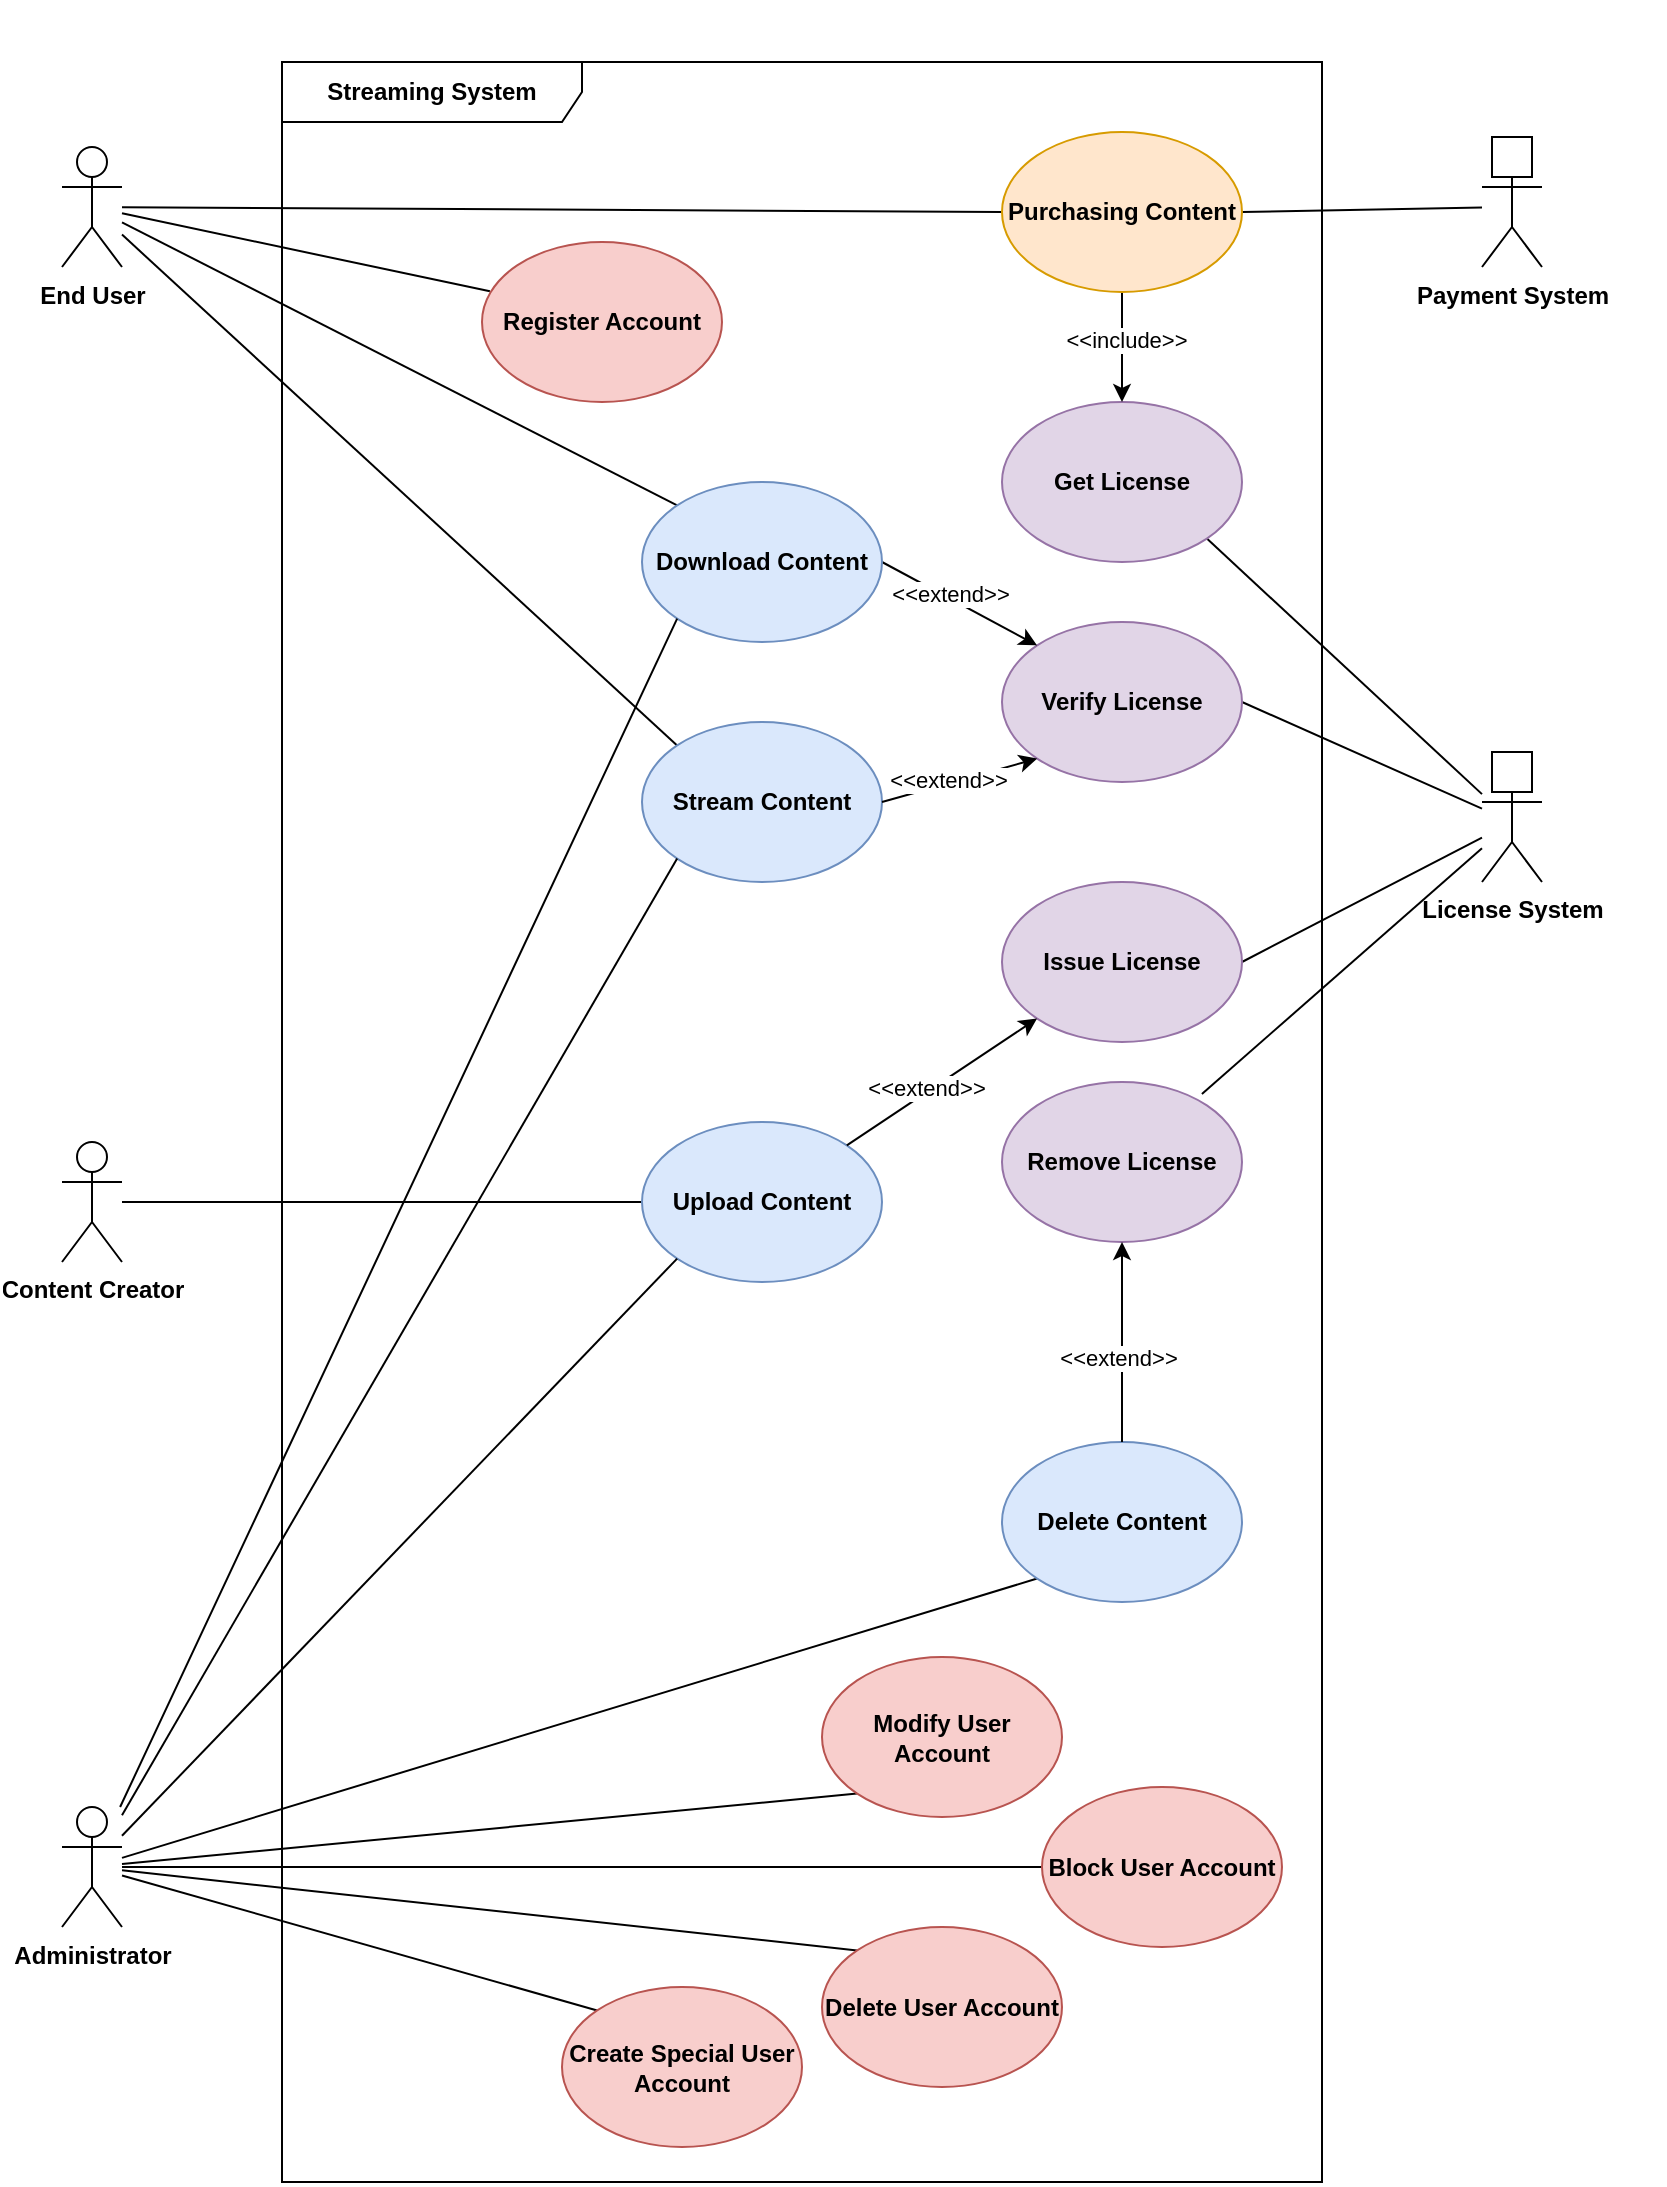 <mxfile version="24.2.1" type="device">
  <diagram name="Page-1" id="yoR4f81BSue-psXf4Bo5">
    <mxGraphModel dx="2010" dy="1059" grid="1" gridSize="10" guides="1" tooltips="1" connect="1" arrows="1" fold="1" page="1" pageScale="1" pageWidth="850" pageHeight="1100" math="0" shadow="0">
      <root>
        <mxCell id="0" />
        <mxCell id="1" parent="0" />
        <mxCell id="1g0vZA3ziAIKpFJKvP0T-1" value="End User" style="shape=umlActor;verticalLabelPosition=bottom;verticalAlign=top;html=1;fontStyle=1" parent="1" vertex="1">
          <mxGeometry x="40" y="72.5" width="30" height="60" as="geometry" />
        </mxCell>
        <mxCell id="1g0vZA3ziAIKpFJKvP0T-3" value="Administrator" style="shape=umlActor;verticalLabelPosition=bottom;verticalAlign=top;html=1;fontStyle=1" parent="1" vertex="1">
          <mxGeometry x="40" y="902.5" width="30" height="60" as="geometry" />
        </mxCell>
        <mxCell id="1g0vZA3ziAIKpFJKvP0T-5" value="Content Creator" style="shape=umlActor;verticalLabelPosition=bottom;verticalAlign=top;html=1;fontStyle=1" parent="1" vertex="1">
          <mxGeometry x="40" y="570" width="30" height="60" as="geometry" />
        </mxCell>
        <mxCell id="ntI7J29-e9_nR_7QldBN-4" value="" style="endArrow=none;html=1;rounded=0;entryX=0;entryY=0.5;entryDx=0;entryDy=0;fontStyle=1" parent="1" source="1g0vZA3ziAIKpFJKvP0T-5" target="1g0vZA3ziAIKpFJKvP0T-35" edge="1">
          <mxGeometry width="50" height="50" relative="1" as="geometry">
            <mxPoint x="540" y="692.5" as="sourcePoint" />
            <mxPoint x="590" y="642.5" as="targetPoint" />
          </mxGeometry>
        </mxCell>
        <mxCell id="ntI7J29-e9_nR_7QldBN-5" value="" style="endArrow=none;html=1;rounded=0;entryX=1;entryY=1;entryDx=0;entryDy=0;fontStyle=1" parent="1" source="opZUWP1MInvZ8Omkorfc-9" target="SnJYljw1024A2q-Mxv-v-2" edge="1">
          <mxGeometry width="50" height="50" relative="1" as="geometry">
            <mxPoint x="690" y="332.5" as="sourcePoint" />
            <mxPoint x="630" y="337.5" as="targetPoint" />
          </mxGeometry>
        </mxCell>
        <mxCell id="ntI7J29-e9_nR_7QldBN-8" value="Payment System" style="shape=umlActor;verticalLabelPosition=bottom;verticalAlign=top;html=1;fontStyle=1" parent="1" vertex="1">
          <mxGeometry x="750" y="72.5" width="30" height="60" as="geometry" />
        </mxCell>
        <mxCell id="ntI7J29-e9_nR_7QldBN-9" value="" style="whiteSpace=wrap;html=1;aspect=fixed;strokeColor=default;align=center;verticalAlign=top;fontFamily=Helvetica;fontSize=12;fontColor=default;fillColor=default;fontStyle=1" parent="1" vertex="1">
          <mxGeometry x="755" y="67.5" width="20" height="20" as="geometry" />
        </mxCell>
        <mxCell id="SnJYljw1024A2q-Mxv-v-5" value="" style="endArrow=none;html=1;rounded=0;exitX=1;exitY=0.5;exitDx=0;exitDy=0;fontStyle=1" parent="1" source="1g0vZA3ziAIKpFJKvP0T-39" target="ntI7J29-e9_nR_7QldBN-8" edge="1">
          <mxGeometry width="50" height="50" relative="1" as="geometry">
            <mxPoint x="660" y="232.5" as="sourcePoint" />
            <mxPoint x="710" y="182.5" as="targetPoint" />
          </mxGeometry>
        </mxCell>
        <mxCell id="SnJYljw1024A2q-Mxv-v-6" value="" style="endArrow=none;html=1;rounded=0;exitX=1;exitY=0.5;exitDx=0;exitDy=0;fontStyle=1" parent="1" source="ntI7J29-e9_nR_7QldBN-1" target="opZUWP1MInvZ8Omkorfc-9" edge="1">
          <mxGeometry width="50" height="50" relative="1" as="geometry">
            <mxPoint x="660" y="467.5" as="sourcePoint" />
            <mxPoint x="730" y="369.254" as="targetPoint" />
          </mxGeometry>
        </mxCell>
        <mxCell id="SnJYljw1024A2q-Mxv-v-7" value="" style="endArrow=none;html=1;rounded=0;entryX=0;entryY=0.5;entryDx=0;entryDy=0;fontStyle=1" parent="1" source="1g0vZA3ziAIKpFJKvP0T-1" target="1g0vZA3ziAIKpFJKvP0T-39" edge="1">
          <mxGeometry width="50" height="50" relative="1" as="geometry">
            <mxPoint x="430" y="172.5" as="sourcePoint" />
            <mxPoint x="480" y="122.5" as="targetPoint" />
          </mxGeometry>
        </mxCell>
        <mxCell id="SnJYljw1024A2q-Mxv-v-8" value="" style="endArrow=none;html=1;rounded=0;entryX=0;entryY=0;entryDx=0;entryDy=0;fontStyle=1" parent="1" source="1g0vZA3ziAIKpFJKvP0T-1" target="1g0vZA3ziAIKpFJKvP0T-36" edge="1">
          <mxGeometry width="50" height="50" relative="1" as="geometry">
            <mxPoint x="290" y="92.5" as="sourcePoint" />
            <mxPoint x="340" y="42.5" as="targetPoint" />
          </mxGeometry>
        </mxCell>
        <mxCell id="SnJYljw1024A2q-Mxv-v-9" value="" style="endArrow=none;html=1;rounded=0;exitX=0;exitY=0;exitDx=0;exitDy=0;fontStyle=1" parent="1" source="1g0vZA3ziAIKpFJKvP0T-37" target="1g0vZA3ziAIKpFJKvP0T-1" edge="1">
          <mxGeometry width="50" height="50" relative="1" as="geometry">
            <mxPoint x="290" y="167.5" as="sourcePoint" />
            <mxPoint x="340" y="117.5" as="targetPoint" />
          </mxGeometry>
        </mxCell>
        <mxCell id="SnJYljw1024A2q-Mxv-v-18" value="" style="endArrow=none;html=1;rounded=0;exitX=0.033;exitY=0.308;exitDx=0;exitDy=0;exitPerimeter=0;fontStyle=1" parent="1" source="Dzd_2CjebibT4iyNx69e-2" target="1g0vZA3ziAIKpFJKvP0T-1" edge="1">
          <mxGeometry width="50" height="50" relative="1" as="geometry">
            <mxPoint x="280" y="160" as="sourcePoint" />
            <mxPoint x="560" y="367.5" as="targetPoint" />
            <Array as="points" />
          </mxGeometry>
        </mxCell>
        <mxCell id="opZUWP1MInvZ8Omkorfc-3" value="" style="endArrow=none;html=1;rounded=0;entryX=0;entryY=1;entryDx=0;entryDy=0;fontStyle=1" parent="1" source="1g0vZA3ziAIKpFJKvP0T-3" target="SnJYljw1024A2q-Mxv-v-15" edge="1">
          <mxGeometry width="50" height="50" relative="1" as="geometry">
            <mxPoint x="360" y="682.5" as="sourcePoint" />
            <mxPoint x="410" y="632.5" as="targetPoint" />
          </mxGeometry>
        </mxCell>
        <mxCell id="opZUWP1MInvZ8Omkorfc-4" value="" style="endArrow=none;html=1;rounded=0;entryX=0;entryY=1;entryDx=0;entryDy=0;fontStyle=1" parent="1" source="1g0vZA3ziAIKpFJKvP0T-3" target="SnJYljw1024A2q-Mxv-v-10" edge="1">
          <mxGeometry width="50" height="50" relative="1" as="geometry">
            <mxPoint x="130" y="934.5" as="sourcePoint" />
            <mxPoint x="288" y="855.5" as="targetPoint" />
          </mxGeometry>
        </mxCell>
        <mxCell id="opZUWP1MInvZ8Omkorfc-5" value="" style="endArrow=none;html=1;rounded=0;entryX=0;entryY=0.5;entryDx=0;entryDy=0;fontStyle=1" parent="1" source="1g0vZA3ziAIKpFJKvP0T-3" target="1g0vZA3ziAIKpFJKvP0T-42" edge="1">
          <mxGeometry width="50" height="50" relative="1" as="geometry">
            <mxPoint x="130" y="940.5" as="sourcePoint" />
            <mxPoint x="408" y="905.5" as="targetPoint" />
          </mxGeometry>
        </mxCell>
        <mxCell id="opZUWP1MInvZ8Omkorfc-6" value="" style="endArrow=none;html=1;rounded=0;exitX=0;exitY=0;exitDx=0;exitDy=0;fontStyle=1" parent="1" source="SnJYljw1024A2q-Mxv-v-12" target="1g0vZA3ziAIKpFJKvP0T-3" edge="1">
          <mxGeometry width="50" height="50" relative="1" as="geometry">
            <mxPoint x="360" y="682.5" as="sourcePoint" />
            <mxPoint x="240" y="962.5" as="targetPoint" />
          </mxGeometry>
        </mxCell>
        <mxCell id="opZUWP1MInvZ8Omkorfc-7" value="" style="endArrow=none;html=1;rounded=0;exitX=0;exitY=0;exitDx=0;exitDy=0;fontStyle=1" parent="1" source="SnJYljw1024A2q-Mxv-v-13" target="1g0vZA3ziAIKpFJKvP0T-3" edge="1">
          <mxGeometry width="50" height="50" relative="1" as="geometry">
            <mxPoint x="660" y="642.5" as="sourcePoint" />
            <mxPoint x="710" y="592.5" as="targetPoint" />
          </mxGeometry>
        </mxCell>
        <mxCell id="opZUWP1MInvZ8Omkorfc-9" value="License System" style="shape=umlActor;verticalLabelPosition=bottom;verticalAlign=top;html=1;fontStyle=1" parent="1" vertex="1">
          <mxGeometry x="750" y="380" width="30" height="60" as="geometry" />
        </mxCell>
        <mxCell id="opZUWP1MInvZ8Omkorfc-10" value="" style="whiteSpace=wrap;html=1;aspect=fixed;strokeColor=default;align=center;verticalAlign=top;fontFamily=Helvetica;fontSize=12;fontColor=default;fillColor=default;fontStyle=1" parent="1" vertex="1">
          <mxGeometry x="755" y="375" width="20" height="20" as="geometry" />
        </mxCell>
        <mxCell id="opZUWP1MInvZ8Omkorfc-14" value="" style="endArrow=none;html=1;rounded=0;exitX=1;exitY=0.5;exitDx=0;exitDy=0;fontStyle=1" parent="1" source="opZUWP1MInvZ8Omkorfc-13" target="opZUWP1MInvZ8Omkorfc-9" edge="1">
          <mxGeometry width="50" height="50" relative="1" as="geometry">
            <mxPoint x="410" y="442.5" as="sourcePoint" />
            <mxPoint x="460" y="392.5" as="targetPoint" />
          </mxGeometry>
        </mxCell>
        <mxCell id="1g0vZA3ziAIKpFJKvP0T-35" value="Upload Content" style="ellipse;whiteSpace=wrap;html=1;fillColor=#dae8fc;strokeColor=#6c8ebf;fontStyle=1" parent="1" vertex="1">
          <mxGeometry x="330" y="560" width="120" height="80" as="geometry" />
        </mxCell>
        <mxCell id="1g0vZA3ziAIKpFJKvP0T-37" value="Stream Content" style="ellipse;whiteSpace=wrap;html=1;fillColor=#dae8fc;strokeColor=#6c8ebf;fontStyle=1" parent="1" vertex="1">
          <mxGeometry x="330" y="360" width="120" height="80" as="geometry" />
        </mxCell>
        <mxCell id="ntI7J29-e9_nR_7QldBN-1" value="Issue License" style="ellipse;whiteSpace=wrap;html=1;fillColor=#e1d5e7;strokeColor=#9673a6;fontStyle=1" parent="1" vertex="1">
          <mxGeometry x="510" y="440" width="120" height="80" as="geometry" />
        </mxCell>
        <mxCell id="ntI7J29-e9_nR_7QldBN-2" value="" style="endArrow=classic;html=1;rounded=0;exitX=1;exitY=0;exitDx=0;exitDy=0;fontStyle=1" parent="1" source="1g0vZA3ziAIKpFJKvP0T-35" target="ntI7J29-e9_nR_7QldBN-1" edge="1">
          <mxGeometry width="50" height="50" relative="1" as="geometry">
            <mxPoint x="510" y="735" as="sourcePoint" />
            <mxPoint x="950" y="525" as="targetPoint" />
          </mxGeometry>
        </mxCell>
        <mxCell id="ntI7J29-e9_nR_7QldBN-3" value="&amp;lt;&amp;lt;extend&amp;gt;&amp;gt;" style="edgeLabel;html=1;align=center;verticalAlign=middle;resizable=0;points=[];fontStyle=0" parent="ntI7J29-e9_nR_7QldBN-2" vertex="1" connectable="0">
          <mxGeometry x="-0.149" y="2" relative="1" as="geometry">
            <mxPoint as="offset" />
          </mxGeometry>
        </mxCell>
        <mxCell id="SnJYljw1024A2q-Mxv-v-2" value="Get License" style="ellipse;whiteSpace=wrap;html=1;fillColor=#e1d5e7;strokeColor=#9673a6;fontStyle=1" parent="1" vertex="1">
          <mxGeometry x="510" y="200" width="120" height="80" as="geometry" />
        </mxCell>
        <mxCell id="SnJYljw1024A2q-Mxv-v-3" value="" style="endArrow=classic;html=1;rounded=0;exitX=0.5;exitY=1;exitDx=0;exitDy=0;entryX=0.5;entryY=0;entryDx=0;entryDy=0;fontStyle=1" parent="1" source="1g0vZA3ziAIKpFJKvP0T-39" target="SnJYljw1024A2q-Mxv-v-2" edge="1">
          <mxGeometry width="50" height="50" relative="1" as="geometry">
            <mxPoint x="570" y="130" as="sourcePoint" />
            <mxPoint x="410" y="260" as="targetPoint" />
          </mxGeometry>
        </mxCell>
        <mxCell id="SnJYljw1024A2q-Mxv-v-4" value="&amp;lt;&amp;lt;include&amp;gt;&amp;gt;" style="edgeLabel;html=1;align=center;verticalAlign=middle;resizable=0;points=[];fontStyle=0" parent="SnJYljw1024A2q-Mxv-v-3" vertex="1" connectable="0">
          <mxGeometry x="-0.149" y="2" relative="1" as="geometry">
            <mxPoint as="offset" />
          </mxGeometry>
        </mxCell>
        <mxCell id="SnJYljw1024A2q-Mxv-v-10" value="Modify User Account" style="ellipse;whiteSpace=wrap;html=1;fillColor=#f8cecc;strokeColor=#b85450;fontStyle=1" parent="1" vertex="1">
          <mxGeometry x="420" y="827.5" width="120" height="80" as="geometry" />
        </mxCell>
        <mxCell id="SnJYljw1024A2q-Mxv-v-12" value="Delete User Account" style="ellipse;whiteSpace=wrap;html=1;fillColor=#f8cecc;strokeColor=#b85450;fontStyle=1" parent="1" vertex="1">
          <mxGeometry x="420" y="962.5" width="120" height="80" as="geometry" />
        </mxCell>
        <mxCell id="SnJYljw1024A2q-Mxv-v-13" value="Create Special User Account" style="ellipse;whiteSpace=wrap;html=1;fillColor=#f8cecc;strokeColor=#b85450;fontStyle=1" parent="1" vertex="1">
          <mxGeometry x="290" y="992.5" width="120" height="80" as="geometry" />
        </mxCell>
        <mxCell id="SnJYljw1024A2q-Mxv-v-15" value="Delete Content" style="ellipse;whiteSpace=wrap;html=1;fillColor=#dae8fc;strokeColor=#6c8ebf;fontStyle=1" parent="1" vertex="1">
          <mxGeometry x="510" y="720" width="120" height="80" as="geometry" />
        </mxCell>
        <mxCell id="opZUWP1MInvZ8Omkorfc-13" value="Verify License" style="ellipse;whiteSpace=wrap;html=1;fillColor=#e1d5e7;strokeColor=#9673a6;fontStyle=1" parent="1" vertex="1">
          <mxGeometry x="510" y="310" width="120" height="80" as="geometry" />
        </mxCell>
        <mxCell id="opZUWP1MInvZ8Omkorfc-15" value="" style="endArrow=classic;html=1;rounded=0;exitX=1;exitY=0.5;exitDx=0;exitDy=0;entryX=0;entryY=0;entryDx=0;entryDy=0;fontStyle=1" parent="1" source="1g0vZA3ziAIKpFJKvP0T-36" target="opZUWP1MInvZ8Omkorfc-13" edge="1">
          <mxGeometry width="50" height="50" relative="1" as="geometry">
            <mxPoint x="580" y="140" as="sourcePoint" />
            <mxPoint x="580" y="195" as="targetPoint" />
          </mxGeometry>
        </mxCell>
        <mxCell id="opZUWP1MInvZ8Omkorfc-16" value="&amp;lt;&amp;lt;extend&amp;gt;&amp;gt;" style="edgeLabel;html=1;align=center;verticalAlign=middle;resizable=0;points=[];fontStyle=0" parent="opZUWP1MInvZ8Omkorfc-15" vertex="1" connectable="0">
          <mxGeometry x="-0.149" y="2" relative="1" as="geometry">
            <mxPoint as="offset" />
          </mxGeometry>
        </mxCell>
        <mxCell id="opZUWP1MInvZ8Omkorfc-17" value="" style="endArrow=classic;html=1;rounded=0;exitX=1;exitY=0.5;exitDx=0;exitDy=0;entryX=0;entryY=1;entryDx=0;entryDy=0;fontStyle=1" parent="1" source="1g0vZA3ziAIKpFJKvP0T-37" target="opZUWP1MInvZ8Omkorfc-13" edge="1">
          <mxGeometry width="50" height="50" relative="1" as="geometry">
            <mxPoint x="460" y="295" as="sourcePoint" />
            <mxPoint x="538" y="332" as="targetPoint" />
          </mxGeometry>
        </mxCell>
        <mxCell id="opZUWP1MInvZ8Omkorfc-18" value="&amp;lt;&amp;lt;extend&amp;gt;&amp;gt;" style="edgeLabel;html=1;align=center;verticalAlign=middle;resizable=0;points=[];fontStyle=0" parent="opZUWP1MInvZ8Omkorfc-17" vertex="1" connectable="0">
          <mxGeometry x="-0.149" y="2" relative="1" as="geometry">
            <mxPoint as="offset" />
          </mxGeometry>
        </mxCell>
        <mxCell id="1g0vZA3ziAIKpFJKvP0T-36" value="Download Content" style="ellipse;whiteSpace=wrap;html=1;fillColor=#dae8fc;strokeColor=#6c8ebf;fontStyle=1" parent="1" vertex="1">
          <mxGeometry x="330" y="240" width="120" height="80" as="geometry" />
        </mxCell>
        <mxCell id="1g0vZA3ziAIKpFJKvP0T-42" value="Block User Account" style="ellipse;whiteSpace=wrap;html=1;fillColor=#f8cecc;strokeColor=#b85450;fontStyle=1" parent="1" vertex="1">
          <mxGeometry x="530" y="892.5" width="120" height="80" as="geometry" />
        </mxCell>
        <mxCell id="1g0vZA3ziAIKpFJKvP0T-39" value="&lt;span&gt;Purchasing Content&lt;/span&gt;" style="ellipse;whiteSpace=wrap;html=1;fillColor=#ffe6cc;strokeColor=#d79b00;fontStyle=1" parent="1" vertex="1">
          <mxGeometry x="510" y="65" width="120" height="80" as="geometry" />
        </mxCell>
        <mxCell id="Dzd_2CjebibT4iyNx69e-1" value="&lt;span&gt;Streaming System&lt;/span&gt;" style="shape=umlFrame;whiteSpace=wrap;html=1;pointerEvents=0;width=150;height=30;fontStyle=1" parent="1" vertex="1">
          <mxGeometry x="150" y="30" width="520" height="1060" as="geometry" />
        </mxCell>
        <object label="Register Account" id="Dzd_2CjebibT4iyNx69e-2">
          <mxCell style="ellipse;whiteSpace=wrap;html=1;fillColor=#f8cecc;strokeColor=#b85450;fontStyle=1" parent="1" vertex="1">
            <mxGeometry x="250" y="120" width="120" height="80" as="geometry" />
          </mxCell>
        </object>
        <mxCell id="Dzd_2CjebibT4iyNx69e-5" value="" style="endArrow=none;html=1;rounded=0;entryX=0;entryY=1;entryDx=0;entryDy=0;fontStyle=1" parent="1" source="1g0vZA3ziAIKpFJKvP0T-3" target="1g0vZA3ziAIKpFJKvP0T-36" edge="1">
          <mxGeometry width="50" height="50" relative="1" as="geometry">
            <mxPoint x="780" y="640" as="sourcePoint" />
            <mxPoint x="90" y="800" as="targetPoint" />
          </mxGeometry>
        </mxCell>
        <mxCell id="Dzd_2CjebibT4iyNx69e-6" value="" style="endArrow=none;html=1;rounded=0;entryX=0;entryY=1;entryDx=0;entryDy=0;fontStyle=1" parent="1" source="1g0vZA3ziAIKpFJKvP0T-3" target="1g0vZA3ziAIKpFJKvP0T-37" edge="1">
          <mxGeometry width="50" height="50" relative="1" as="geometry">
            <mxPoint x="600" y="560" as="sourcePoint" />
            <mxPoint x="650" y="510" as="targetPoint" />
          </mxGeometry>
        </mxCell>
        <mxCell id="Dzd_2CjebibT4iyNx69e-7" value="" style="endArrow=none;html=1;rounded=0;entryX=0;entryY=1;entryDx=0;entryDy=0;fontStyle=1" parent="1" source="1g0vZA3ziAIKpFJKvP0T-3" target="1g0vZA3ziAIKpFJKvP0T-35" edge="1">
          <mxGeometry width="50" height="50" relative="1" as="geometry">
            <mxPoint x="80" y="917" as="sourcePoint" />
            <mxPoint x="358" y="438" as="targetPoint" />
          </mxGeometry>
        </mxCell>
        <mxCell id="Dzd_2CjebibT4iyNx69e-10" value="Remove License" style="ellipse;whiteSpace=wrap;html=1;fillColor=#e1d5e7;strokeColor=#9673a6;fontStyle=1" parent="1" vertex="1">
          <mxGeometry x="510" y="540" width="120" height="80" as="geometry" />
        </mxCell>
        <mxCell id="Dzd_2CjebibT4iyNx69e-11" value="" style="endArrow=classic;html=1;rounded=0;exitX=0.5;exitY=0;exitDx=0;exitDy=0;entryX=0.5;entryY=1;entryDx=0;entryDy=0;fontStyle=1" parent="1" source="SnJYljw1024A2q-Mxv-v-15" target="Dzd_2CjebibT4iyNx69e-10" edge="1">
          <mxGeometry width="50" height="50" relative="1" as="geometry">
            <mxPoint x="442" y="580" as="sourcePoint" />
            <mxPoint x="537" y="518" as="targetPoint" />
          </mxGeometry>
        </mxCell>
        <mxCell id="Dzd_2CjebibT4iyNx69e-12" value="&amp;lt;&amp;lt;extend&amp;gt;&amp;gt;" style="edgeLabel;html=1;align=center;verticalAlign=middle;resizable=0;points=[];fontStyle=0" parent="Dzd_2CjebibT4iyNx69e-11" vertex="1" connectable="0">
          <mxGeometry x="-0.149" y="2" relative="1" as="geometry">
            <mxPoint as="offset" />
          </mxGeometry>
        </mxCell>
        <mxCell id="Dzd_2CjebibT4iyNx69e-13" value="" style="endArrow=none;html=1;rounded=0;exitX=0.833;exitY=0.075;exitDx=0;exitDy=0;exitPerimeter=0;fontStyle=1" parent="1" source="Dzd_2CjebibT4iyNx69e-10" target="opZUWP1MInvZ8Omkorfc-9" edge="1">
          <mxGeometry width="50" height="50" relative="1" as="geometry">
            <mxPoint x="600" y="600" as="sourcePoint" />
            <mxPoint x="740" y="420" as="targetPoint" />
          </mxGeometry>
        </mxCell>
        <mxCell id="Dzd_2CjebibT4iyNx69e-16" value="" style="endArrow=none;html=1;rounded=0;strokeColor=#FFFFFF;" parent="1" edge="1">
          <mxGeometry width="50" height="50" relative="1" as="geometry">
            <mxPoint x="840" y="1090" as="sourcePoint" />
            <mxPoint x="840" as="targetPoint" />
          </mxGeometry>
        </mxCell>
        <mxCell id="Dzd_2CjebibT4iyNx69e-17" value="" style="endArrow=none;html=1;rounded=0;strokeColor=#FFFFFF;" parent="1" edge="1">
          <mxGeometry width="50" height="50" relative="1" as="geometry">
            <mxPoint x="10" y="1090" as="sourcePoint" />
            <mxPoint x="10" as="targetPoint" />
          </mxGeometry>
        </mxCell>
      </root>
    </mxGraphModel>
  </diagram>
</mxfile>
